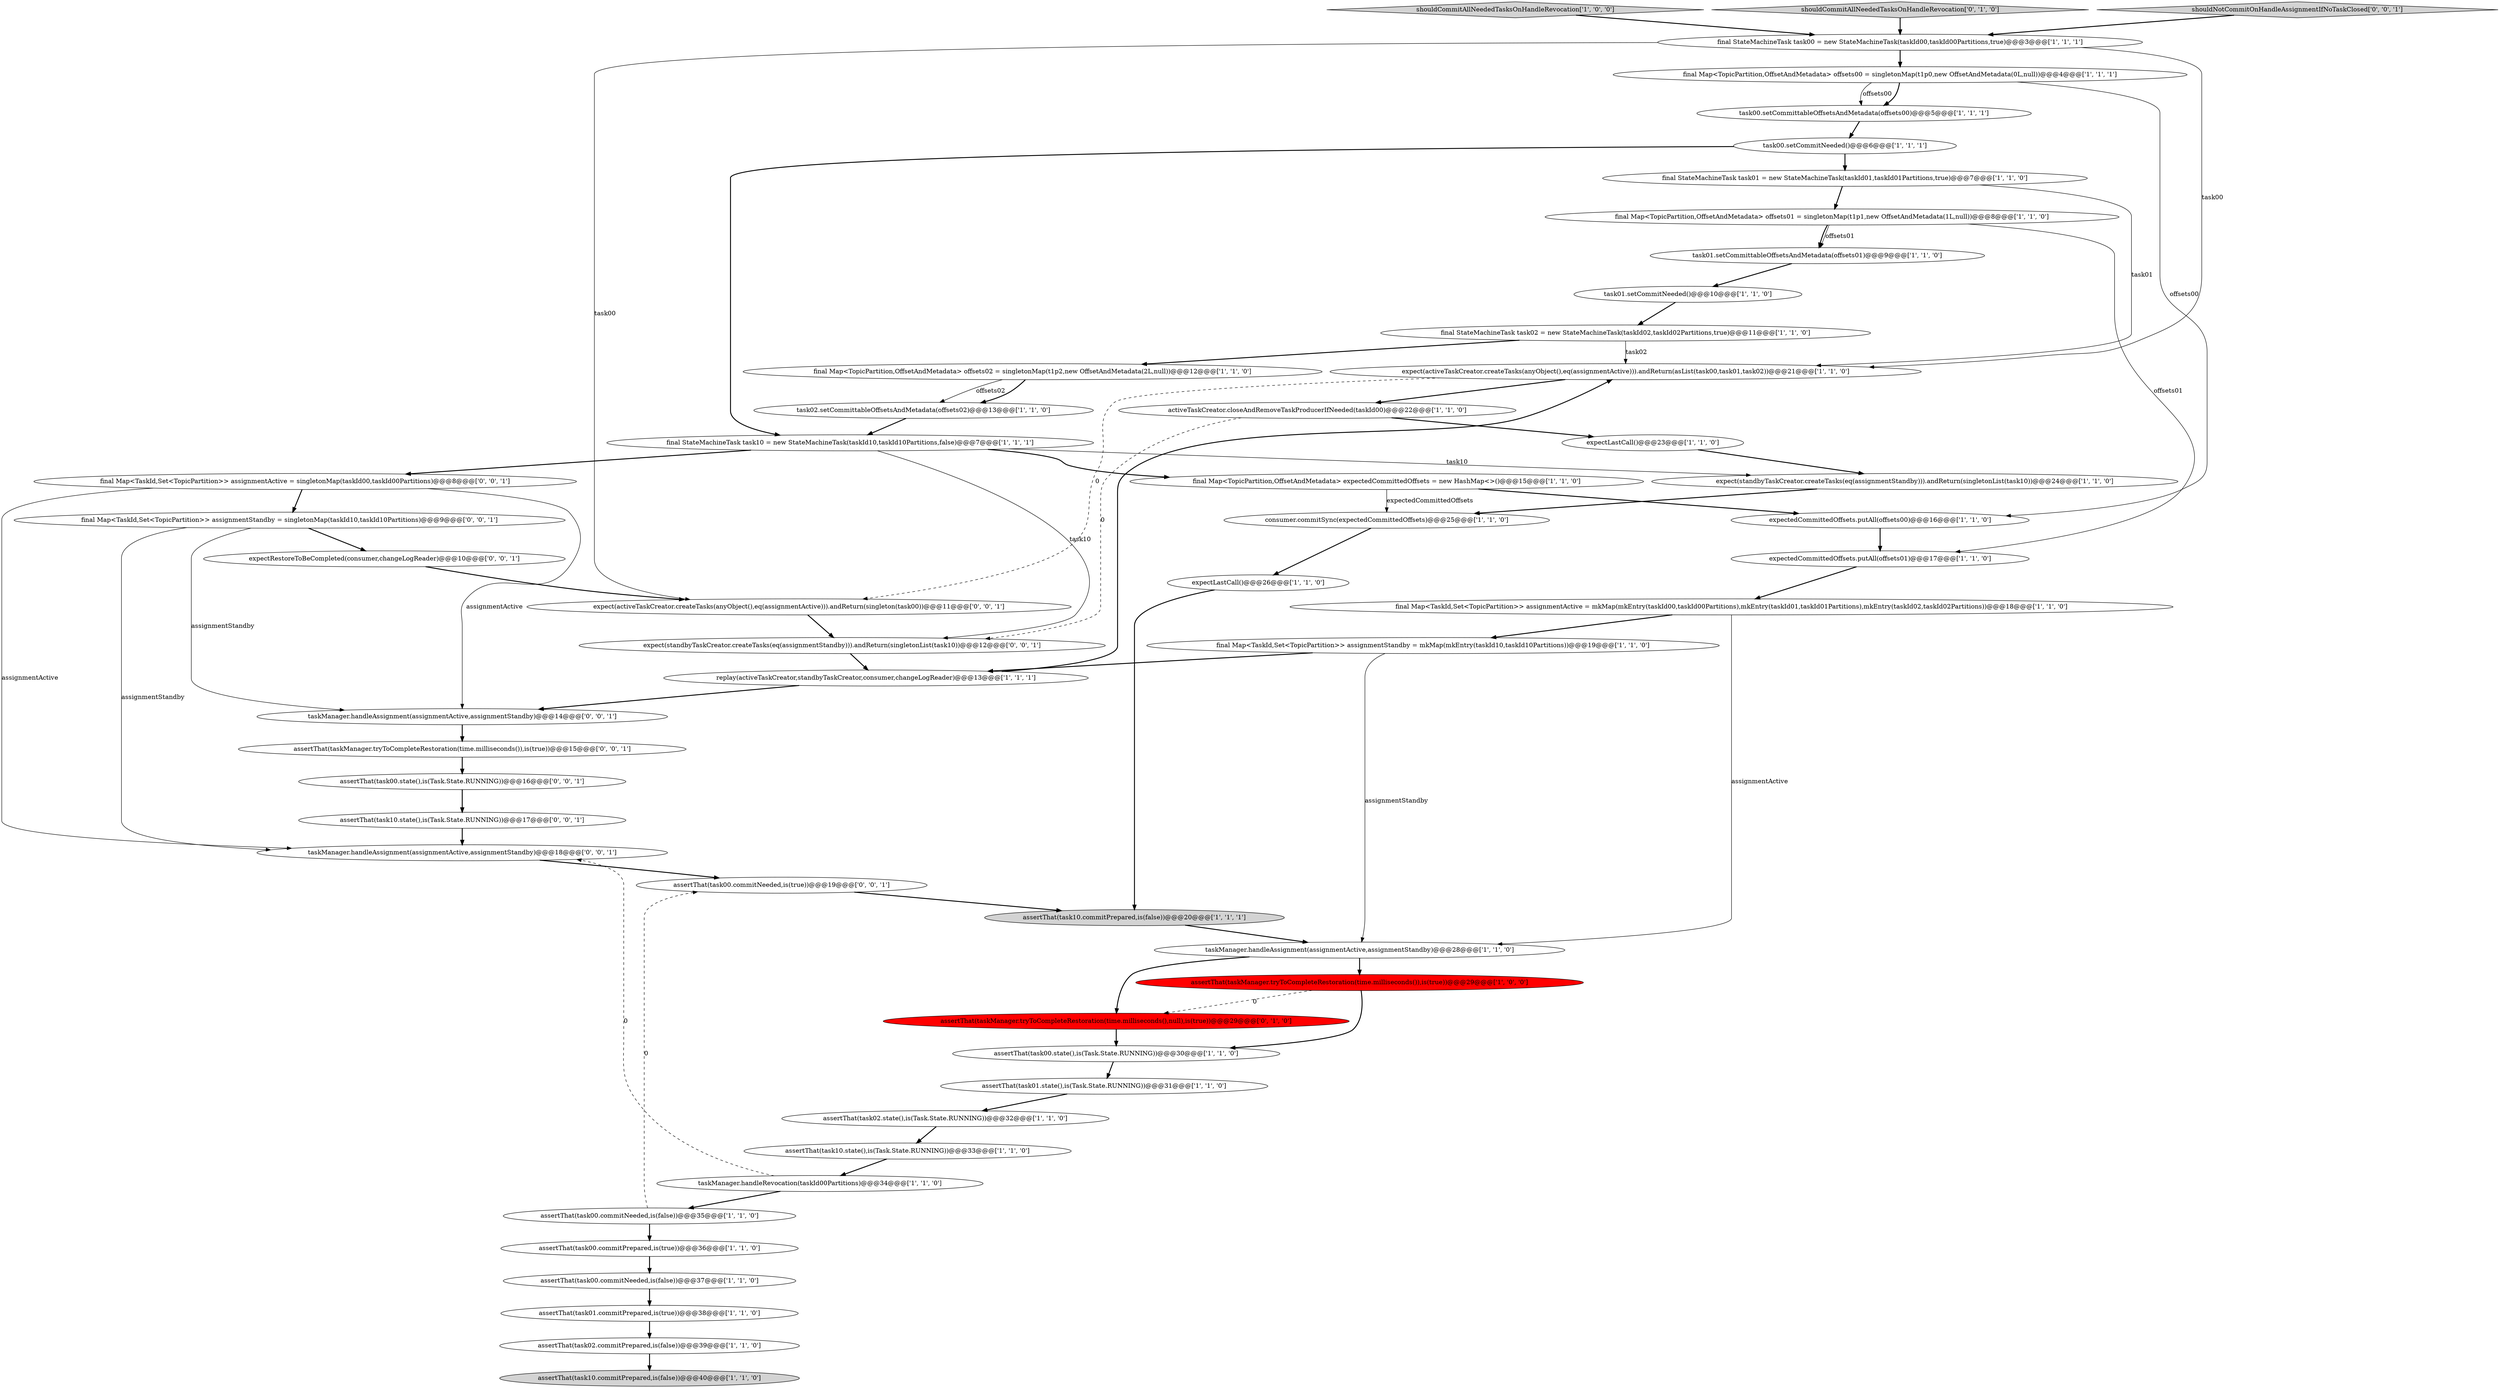 digraph {
12 [style = filled, label = "final StateMachineTask task01 = new StateMachineTask(taskId01,taskId01Partitions,true)@@@7@@@['1', '1', '0']", fillcolor = white, shape = ellipse image = "AAA0AAABBB1BBB"];
11 [style = filled, label = "final StateMachineTask task00 = new StateMachineTask(taskId00,taskId00Partitions,true)@@@3@@@['1', '1', '1']", fillcolor = white, shape = ellipse image = "AAA0AAABBB1BBB"];
45 [style = filled, label = "assertThat(taskManager.tryToCompleteRestoration(time.milliseconds()),is(true))@@@15@@@['0', '0', '1']", fillcolor = white, shape = ellipse image = "AAA0AAABBB3BBB"];
42 [style = filled, label = "expect(activeTaskCreator.createTasks(anyObject(),eq(assignmentActive))).andReturn(singleton(task00))@@@11@@@['0', '0', '1']", fillcolor = white, shape = ellipse image = "AAA0AAABBB3BBB"];
10 [style = filled, label = "expectedCommittedOffsets.putAll(offsets00)@@@16@@@['1', '1', '0']", fillcolor = white, shape = ellipse image = "AAA0AAABBB1BBB"];
9 [style = filled, label = "assertThat(task00.commitNeeded,is(false))@@@35@@@['1', '1', '0']", fillcolor = white, shape = ellipse image = "AAA0AAABBB1BBB"];
30 [style = filled, label = "activeTaskCreator.closeAndRemoveTaskProducerIfNeeded(taskId00)@@@22@@@['1', '1', '0']", fillcolor = white, shape = ellipse image = "AAA0AAABBB1BBB"];
43 [style = filled, label = "expect(standbyTaskCreator.createTasks(eq(assignmentStandby))).andReturn(singletonList(task10))@@@12@@@['0', '0', '1']", fillcolor = white, shape = ellipse image = "AAA0AAABBB3BBB"];
48 [style = filled, label = "final Map<TaskId,Set<TopicPartition>> assignmentStandby = singletonMap(taskId10,taskId10Partitions)@@@9@@@['0', '0', '1']", fillcolor = white, shape = ellipse image = "AAA0AAABBB3BBB"];
28 [style = filled, label = "expect(activeTaskCreator.createTasks(anyObject(),eq(assignmentActive))).andReturn(asList(task00,task01,task02))@@@21@@@['1', '1', '0']", fillcolor = white, shape = ellipse image = "AAA0AAABBB1BBB"];
18 [style = filled, label = "final Map<TopicPartition,OffsetAndMetadata> offsets02 = singletonMap(t1p2,new OffsetAndMetadata(2L,null))@@@12@@@['1', '1', '0']", fillcolor = white, shape = ellipse image = "AAA0AAABBB1BBB"];
52 [style = filled, label = "taskManager.handleAssignment(assignmentActive,assignmentStandby)@@@14@@@['0', '0', '1']", fillcolor = white, shape = ellipse image = "AAA0AAABBB3BBB"];
34 [style = filled, label = "consumer.commitSync(expectedCommittedOffsets)@@@25@@@['1', '1', '0']", fillcolor = white, shape = ellipse image = "AAA0AAABBB1BBB"];
49 [style = filled, label = "final Map<TaskId,Set<TopicPartition>> assignmentActive = singletonMap(taskId00,taskId00Partitions)@@@8@@@['0', '0', '1']", fillcolor = white, shape = ellipse image = "AAA0AAABBB3BBB"];
51 [style = filled, label = "taskManager.handleAssignment(assignmentActive,assignmentStandby)@@@18@@@['0', '0', '1']", fillcolor = white, shape = ellipse image = "AAA0AAABBB3BBB"];
5 [style = filled, label = "assertThat(task10.state(),is(Task.State.RUNNING))@@@33@@@['1', '1', '0']", fillcolor = white, shape = ellipse image = "AAA0AAABBB1BBB"];
33 [style = filled, label = "final Map<TaskId,Set<TopicPartition>> assignmentActive = mkMap(mkEntry(taskId00,taskId00Partitions),mkEntry(taskId01,taskId01Partitions),mkEntry(taskId02,taskId02Partitions))@@@18@@@['1', '1', '0']", fillcolor = white, shape = ellipse image = "AAA0AAABBB1BBB"];
0 [style = filled, label = "final Map<TopicPartition,OffsetAndMetadata> offsets01 = singletonMap(t1p1,new OffsetAndMetadata(1L,null))@@@8@@@['1', '1', '0']", fillcolor = white, shape = ellipse image = "AAA0AAABBB1BBB"];
13 [style = filled, label = "assertThat(task00.commitPrepared,is(true))@@@36@@@['1', '1', '0']", fillcolor = white, shape = ellipse image = "AAA0AAABBB1BBB"];
4 [style = filled, label = "assertThat(task01.state(),is(Task.State.RUNNING))@@@31@@@['1', '1', '0']", fillcolor = white, shape = ellipse image = "AAA0AAABBB1BBB"];
8 [style = filled, label = "assertThat(task02.commitPrepared,is(false))@@@39@@@['1', '1', '0']", fillcolor = white, shape = ellipse image = "AAA0AAABBB1BBB"];
24 [style = filled, label = "final StateMachineTask task10 = new StateMachineTask(taskId10,taskId10Partitions,false)@@@7@@@['1', '1', '1']", fillcolor = white, shape = ellipse image = "AAA0AAABBB1BBB"];
29 [style = filled, label = "task00.setCommittableOffsetsAndMetadata(offsets00)@@@5@@@['1', '1', '1']", fillcolor = white, shape = ellipse image = "AAA0AAABBB1BBB"];
35 [style = filled, label = "assertThat(task01.commitPrepared,is(true))@@@38@@@['1', '1', '0']", fillcolor = white, shape = ellipse image = "AAA0AAABBB1BBB"];
3 [style = filled, label = "replay(activeTaskCreator,standbyTaskCreator,consumer,changeLogReader)@@@13@@@['1', '1', '1']", fillcolor = white, shape = ellipse image = "AAA0AAABBB1BBB"];
2 [style = filled, label = "task01.setCommittableOffsetsAndMetadata(offsets01)@@@9@@@['1', '1', '0']", fillcolor = white, shape = ellipse image = "AAA0AAABBB1BBB"];
6 [style = filled, label = "assertThat(task10.commitPrepared,is(false))@@@20@@@['1', '1', '1']", fillcolor = lightgray, shape = ellipse image = "AAA0AAABBB1BBB"];
25 [style = filled, label = "final Map<TaskId,Set<TopicPartition>> assignmentStandby = mkMap(mkEntry(taskId10,taskId10Partitions))@@@19@@@['1', '1', '0']", fillcolor = white, shape = ellipse image = "AAA0AAABBB1BBB"];
31 [style = filled, label = "taskManager.handleAssignment(assignmentActive,assignmentStandby)@@@28@@@['1', '1', '0']", fillcolor = white, shape = ellipse image = "AAA0AAABBB1BBB"];
36 [style = filled, label = "shouldCommitAllNeededTasksOnHandleRevocation['1', '0', '0']", fillcolor = lightgray, shape = diamond image = "AAA0AAABBB1BBB"];
40 [style = filled, label = "assertThat(taskManager.tryToCompleteRestoration(time.milliseconds(),null),is(true))@@@29@@@['0', '1', '0']", fillcolor = red, shape = ellipse image = "AAA1AAABBB2BBB"];
32 [style = filled, label = "assertThat(task10.commitPrepared,is(false))@@@40@@@['1', '1', '0']", fillcolor = lightgray, shape = ellipse image = "AAA0AAABBB1BBB"];
37 [style = filled, label = "final Map<TopicPartition,OffsetAndMetadata> expectedCommittedOffsets = new HashMap<>()@@@15@@@['1', '1', '0']", fillcolor = white, shape = ellipse image = "AAA0AAABBB1BBB"];
20 [style = filled, label = "task01.setCommitNeeded()@@@10@@@['1', '1', '0']", fillcolor = white, shape = ellipse image = "AAA0AAABBB1BBB"];
46 [style = filled, label = "assertThat(task00.commitNeeded,is(true))@@@19@@@['0', '0', '1']", fillcolor = white, shape = ellipse image = "AAA0AAABBB3BBB"];
23 [style = filled, label = "expectedCommittedOffsets.putAll(offsets01)@@@17@@@['1', '1', '0']", fillcolor = white, shape = ellipse image = "AAA0AAABBB1BBB"];
21 [style = filled, label = "task02.setCommittableOffsetsAndMetadata(offsets02)@@@13@@@['1', '1', '0']", fillcolor = white, shape = ellipse image = "AAA0AAABBB1BBB"];
27 [style = filled, label = "task00.setCommitNeeded()@@@6@@@['1', '1', '1']", fillcolor = white, shape = ellipse image = "AAA0AAABBB1BBB"];
47 [style = filled, label = "expectRestoreToBeCompleted(consumer,changeLogReader)@@@10@@@['0', '0', '1']", fillcolor = white, shape = ellipse image = "AAA0AAABBB3BBB"];
19 [style = filled, label = "assertThat(taskManager.tryToCompleteRestoration(time.milliseconds()),is(true))@@@29@@@['1', '0', '0']", fillcolor = red, shape = ellipse image = "AAA1AAABBB1BBB"];
41 [style = filled, label = "assertThat(task00.state(),is(Task.State.RUNNING))@@@16@@@['0', '0', '1']", fillcolor = white, shape = ellipse image = "AAA0AAABBB3BBB"];
39 [style = filled, label = "shouldCommitAllNeededTasksOnHandleRevocation['0', '1', '0']", fillcolor = lightgray, shape = diamond image = "AAA0AAABBB2BBB"];
16 [style = filled, label = "assertThat(task00.commitNeeded,is(false))@@@37@@@['1', '1', '0']", fillcolor = white, shape = ellipse image = "AAA0AAABBB1BBB"];
50 [style = filled, label = "assertThat(task10.state(),is(Task.State.RUNNING))@@@17@@@['0', '0', '1']", fillcolor = white, shape = ellipse image = "AAA0AAABBB3BBB"];
38 [style = filled, label = "final Map<TopicPartition,OffsetAndMetadata> offsets00 = singletonMap(t1p0,new OffsetAndMetadata(0L,null))@@@4@@@['1', '1', '1']", fillcolor = white, shape = ellipse image = "AAA0AAABBB1BBB"];
26 [style = filled, label = "expectLastCall()@@@23@@@['1', '1', '0']", fillcolor = white, shape = ellipse image = "AAA0AAABBB1BBB"];
1 [style = filled, label = "taskManager.handleRevocation(taskId00Partitions)@@@34@@@['1', '1', '0']", fillcolor = white, shape = ellipse image = "AAA0AAABBB1BBB"];
14 [style = filled, label = "assertThat(task02.state(),is(Task.State.RUNNING))@@@32@@@['1', '1', '0']", fillcolor = white, shape = ellipse image = "AAA0AAABBB1BBB"];
17 [style = filled, label = "expect(standbyTaskCreator.createTasks(eq(assignmentStandby))).andReturn(singletonList(task10))@@@24@@@['1', '1', '0']", fillcolor = white, shape = ellipse image = "AAA0AAABBB1BBB"];
44 [style = filled, label = "shouldNotCommitOnHandleAssignmentIfNoTaskClosed['0', '0', '1']", fillcolor = lightgray, shape = diamond image = "AAA0AAABBB3BBB"];
22 [style = filled, label = "assertThat(task00.state(),is(Task.State.RUNNING))@@@30@@@['1', '1', '0']", fillcolor = white, shape = ellipse image = "AAA0AAABBB1BBB"];
15 [style = filled, label = "final StateMachineTask task02 = new StateMachineTask(taskId02,taskId02Partitions,true)@@@11@@@['1', '1', '0']", fillcolor = white, shape = ellipse image = "AAA0AAABBB1BBB"];
7 [style = filled, label = "expectLastCall()@@@26@@@['1', '1', '0']", fillcolor = white, shape = ellipse image = "AAA0AAABBB1BBB"];
45->41 [style = bold, label=""];
4->14 [style = bold, label=""];
2->20 [style = bold, label=""];
11->38 [style = bold, label=""];
42->43 [style = bold, label=""];
3->52 [style = bold, label=""];
15->28 [style = solid, label="task02"];
27->12 [style = bold, label=""];
28->30 [style = bold, label=""];
26->17 [style = bold, label=""];
8->32 [style = bold, label=""];
47->42 [style = bold, label=""];
37->10 [style = bold, label=""];
37->34 [style = solid, label="expectedCommittedOffsets"];
38->29 [style = bold, label=""];
0->2 [style = bold, label=""];
30->26 [style = bold, label=""];
25->3 [style = bold, label=""];
46->6 [style = bold, label=""];
34->7 [style = bold, label=""];
49->48 [style = bold, label=""];
52->45 [style = bold, label=""];
28->42 [style = dashed, label="0"];
1->51 [style = dashed, label="0"];
21->24 [style = bold, label=""];
24->43 [style = solid, label="task10"];
49->52 [style = solid, label="assignmentActive"];
48->52 [style = solid, label="assignmentStandby"];
49->51 [style = solid, label="assignmentActive"];
39->11 [style = bold, label=""];
12->0 [style = bold, label=""];
15->18 [style = bold, label=""];
30->43 [style = dashed, label="0"];
13->16 [style = bold, label=""];
36->11 [style = bold, label=""];
51->46 [style = bold, label=""];
1->9 [style = bold, label=""];
22->4 [style = bold, label=""];
12->28 [style = solid, label="task01"];
29->27 [style = bold, label=""];
5->1 [style = bold, label=""];
3->28 [style = bold, label=""];
17->34 [style = bold, label=""];
24->49 [style = bold, label=""];
43->3 [style = bold, label=""];
23->33 [style = bold, label=""];
6->31 [style = bold, label=""];
48->51 [style = solid, label="assignmentStandby"];
25->31 [style = solid, label="assignmentStandby"];
33->25 [style = bold, label=""];
10->23 [style = bold, label=""];
48->47 [style = bold, label=""];
11->28 [style = solid, label="task00"];
50->51 [style = bold, label=""];
7->6 [style = bold, label=""];
24->37 [style = bold, label=""];
35->8 [style = bold, label=""];
40->22 [style = bold, label=""];
11->42 [style = solid, label="task00"];
9->13 [style = bold, label=""];
31->40 [style = bold, label=""];
44->11 [style = bold, label=""];
27->24 [style = bold, label=""];
18->21 [style = solid, label="offsets02"];
18->21 [style = bold, label=""];
16->35 [style = bold, label=""];
38->10 [style = solid, label="offsets00"];
24->17 [style = solid, label="task10"];
33->31 [style = solid, label="assignmentActive"];
9->46 [style = dashed, label="0"];
20->15 [style = bold, label=""];
19->22 [style = bold, label=""];
38->29 [style = solid, label="offsets00"];
41->50 [style = bold, label=""];
31->19 [style = bold, label=""];
19->40 [style = dashed, label="0"];
0->2 [style = solid, label="offsets01"];
14->5 [style = bold, label=""];
0->23 [style = solid, label="offsets01"];
}
